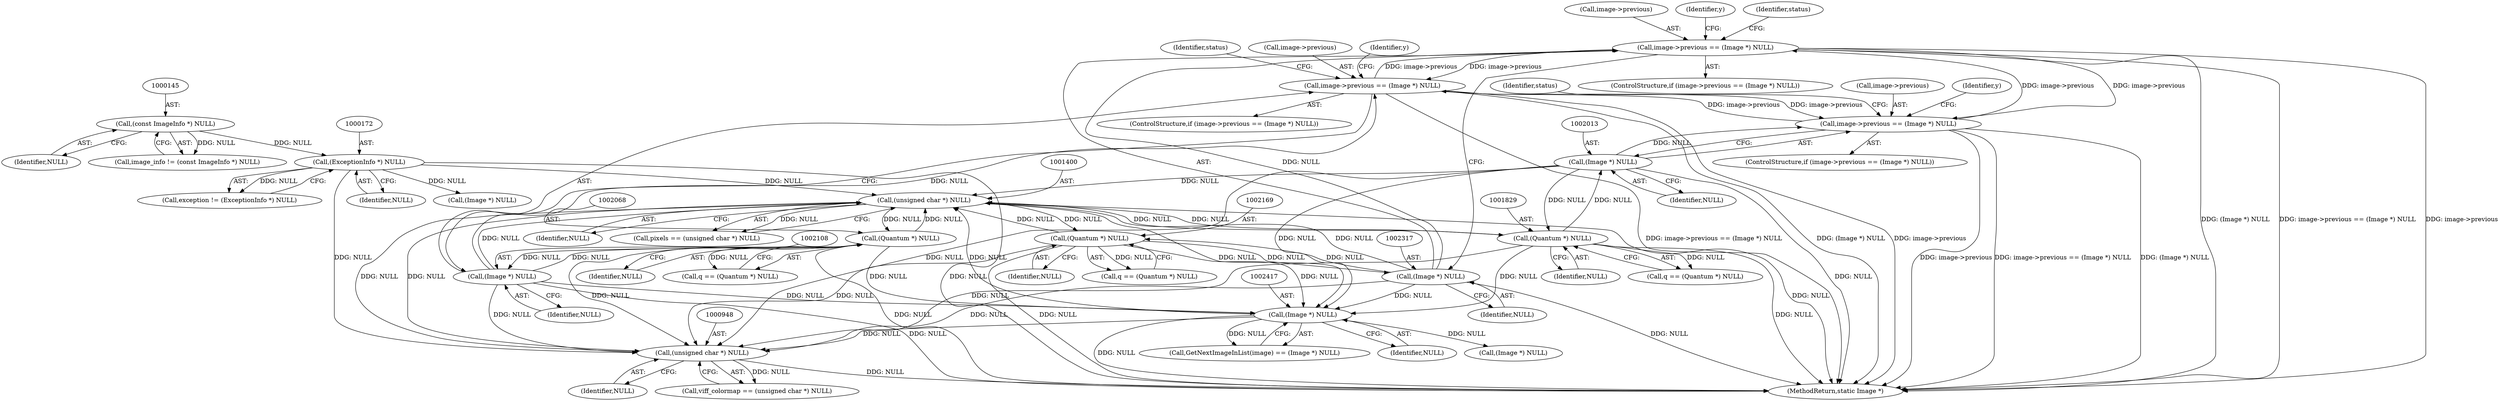 digraph "0_ImageMagick_fe3066122ef72c82415811d25e9e3fad622c0a99_0@pointer" {
"1002312" [label="(Call,image->previous == (Image *) NULL)"];
"1002103" [label="(Call,image->previous == (Image *) NULL)"];
"1002008" [label="(Call,image->previous == (Image *) NULL)"];
"1002312" [label="(Call,image->previous == (Image *) NULL)"];
"1002316" [label="(Call,(Image *) NULL)"];
"1002168" [label="(Call,(Quantum *) NULL)"];
"1001399" [label="(Call,(unsigned char *) NULL)"];
"1001828" [label="(Call,(Quantum *) NULL)"];
"1002012" [label="(Call,(Image *) NULL)"];
"1002416" [label="(Call,(Image *) NULL)"];
"1002107" [label="(Call,(Image *) NULL)"];
"1002067" [label="(Call,(Quantum *) NULL)"];
"1000171" [label="(Call,(ExceptionInfo *) NULL)"];
"1000144" [label="(Call,(const ImageInfo *) NULL)"];
"1000947" [label="(Call,(unsigned char *) NULL)"];
"1000173" [label="(Identifier,NULL)"];
"1002112" [label="(Identifier,status)"];
"1002107" [label="(Call,(Image *) NULL)"];
"1002311" [label="(ControlStructure,if (image->previous == (Image *) NULL))"];
"1002017" [label="(Identifier,status)"];
"1002109" [label="(Identifier,NULL)"];
"1002009" [label="(Call,image->previous)"];
"1002416" [label="(Call,(Image *) NULL)"];
"1002103" [label="(Call,image->previous == (Image *) NULL)"];
"1002065" [label="(Call,q == (Quantum *) NULL)"];
"1002312" [label="(Call,image->previous == (Image *) NULL)"];
"1001399" [label="(Call,(unsigned char *) NULL)"];
"1001830" [label="(Identifier,NULL)"];
"1002102" [label="(ControlStructure,if (image->previous == (Image *) NULL))"];
"1002007" [label="(ControlStructure,if (image->previous == (Image *) NULL))"];
"1002067" [label="(Call,(Quantum *) NULL)"];
"1002313" [label="(Call,image->previous)"];
"1002469" [label="(MethodReturn,static Image *)"];
"1002425" [label="(Call,(Image *) NULL)"];
"1000142" [label="(Call,image_info != (const ImageInfo *) NULL)"];
"1002152" [label="(Identifier,y)"];
"1000171" [label="(Call,(ExceptionInfo *) NULL)"];
"1000949" [label="(Identifier,NULL)"];
"1001826" [label="(Call,q == (Quantum *) NULL)"];
"1002166" [label="(Call,q == (Quantum *) NULL)"];
"1001401" [label="(Identifier,NULL)"];
"1000144" [label="(Call,(const ImageInfo *) NULL)"];
"1002104" [label="(Call,image->previous)"];
"1000947" [label="(Call,(unsigned char *) NULL)"];
"1002012" [label="(Call,(Image *) NULL)"];
"1001397" [label="(Call,pixels == (unsigned char *) NULL)"];
"1000146" [label="(Identifier,NULL)"];
"1002321" [label="(Identifier,status)"];
"1002318" [label="(Identifier,NULL)"];
"1002418" [label="(Identifier,NULL)"];
"1002051" [label="(Identifier,y)"];
"1002008" [label="(Call,image->previous == (Image *) NULL)"];
"1001828" [label="(Call,(Quantum *) NULL)"];
"1002168" [label="(Call,(Quantum *) NULL)"];
"1000945" [label="(Call,viff_colormap == (unsigned char *) NULL)"];
"1002316" [label="(Call,(Image *) NULL)"];
"1002413" [label="(Call,GetNextImageInList(image) == (Image *) NULL)"];
"1002170" [label="(Identifier,NULL)"];
"1000202" [label="(Call,(Image *) NULL)"];
"1000169" [label="(Call,exception != (ExceptionInfo *) NULL)"];
"1002069" [label="(Identifier,NULL)"];
"1002014" [label="(Identifier,NULL)"];
"1001812" [label="(Identifier,y)"];
"1002312" -> "1002311"  [label="AST: "];
"1002312" -> "1002316"  [label="CFG: "];
"1002313" -> "1002312"  [label="AST: "];
"1002316" -> "1002312"  [label="AST: "];
"1002321" -> "1002312"  [label="CFG: "];
"1002152" -> "1002312"  [label="CFG: "];
"1002312" -> "1002469"  [label="DDG: (Image *) NULL"];
"1002312" -> "1002469"  [label="DDG: image->previous == (Image *) NULL"];
"1002312" -> "1002469"  [label="DDG: image->previous"];
"1002312" -> "1002008"  [label="DDG: image->previous"];
"1002312" -> "1002103"  [label="DDG: image->previous"];
"1002103" -> "1002312"  [label="DDG: image->previous"];
"1002008" -> "1002312"  [label="DDG: image->previous"];
"1002316" -> "1002312"  [label="DDG: NULL"];
"1002103" -> "1002102"  [label="AST: "];
"1002103" -> "1002107"  [label="CFG: "];
"1002104" -> "1002103"  [label="AST: "];
"1002107" -> "1002103"  [label="AST: "];
"1002112" -> "1002103"  [label="CFG: "];
"1002051" -> "1002103"  [label="CFG: "];
"1002103" -> "1002469"  [label="DDG: image->previous == (Image *) NULL"];
"1002103" -> "1002469"  [label="DDG: (Image *) NULL"];
"1002103" -> "1002469"  [label="DDG: image->previous"];
"1002103" -> "1002008"  [label="DDG: image->previous"];
"1002008" -> "1002103"  [label="DDG: image->previous"];
"1002107" -> "1002103"  [label="DDG: NULL"];
"1002008" -> "1002007"  [label="AST: "];
"1002008" -> "1002012"  [label="CFG: "];
"1002009" -> "1002008"  [label="AST: "];
"1002012" -> "1002008"  [label="AST: "];
"1002017" -> "1002008"  [label="CFG: "];
"1001812" -> "1002008"  [label="CFG: "];
"1002008" -> "1002469"  [label="DDG: image->previous == (Image *) NULL"];
"1002008" -> "1002469"  [label="DDG: (Image *) NULL"];
"1002008" -> "1002469"  [label="DDG: image->previous"];
"1002012" -> "1002008"  [label="DDG: NULL"];
"1002316" -> "1002318"  [label="CFG: "];
"1002317" -> "1002316"  [label="AST: "];
"1002318" -> "1002316"  [label="AST: "];
"1002316" -> "1002469"  [label="DDG: NULL"];
"1002316" -> "1000947"  [label="DDG: NULL"];
"1002316" -> "1001399"  [label="DDG: NULL"];
"1002316" -> "1002168"  [label="DDG: NULL"];
"1002168" -> "1002316"  [label="DDG: NULL"];
"1002316" -> "1002416"  [label="DDG: NULL"];
"1002168" -> "1002166"  [label="AST: "];
"1002168" -> "1002170"  [label="CFG: "];
"1002169" -> "1002168"  [label="AST: "];
"1002170" -> "1002168"  [label="AST: "];
"1002166" -> "1002168"  [label="CFG: "];
"1002168" -> "1002469"  [label="DDG: NULL"];
"1002168" -> "1000947"  [label="DDG: NULL"];
"1002168" -> "1001399"  [label="DDG: NULL"];
"1002168" -> "1002166"  [label="DDG: NULL"];
"1001399" -> "1002168"  [label="DDG: NULL"];
"1002168" -> "1002416"  [label="DDG: NULL"];
"1001399" -> "1001397"  [label="AST: "];
"1001399" -> "1001401"  [label="CFG: "];
"1001400" -> "1001399"  [label="AST: "];
"1001401" -> "1001399"  [label="AST: "];
"1001397" -> "1001399"  [label="CFG: "];
"1001399" -> "1002469"  [label="DDG: NULL"];
"1001399" -> "1000947"  [label="DDG: NULL"];
"1001399" -> "1001397"  [label="DDG: NULL"];
"1001828" -> "1001399"  [label="DDG: NULL"];
"1002416" -> "1001399"  [label="DDG: NULL"];
"1002012" -> "1001399"  [label="DDG: NULL"];
"1002107" -> "1001399"  [label="DDG: NULL"];
"1002067" -> "1001399"  [label="DDG: NULL"];
"1000171" -> "1001399"  [label="DDG: NULL"];
"1000947" -> "1001399"  [label="DDG: NULL"];
"1001399" -> "1001828"  [label="DDG: NULL"];
"1001399" -> "1002067"  [label="DDG: NULL"];
"1001399" -> "1002416"  [label="DDG: NULL"];
"1001828" -> "1001826"  [label="AST: "];
"1001828" -> "1001830"  [label="CFG: "];
"1001829" -> "1001828"  [label="AST: "];
"1001830" -> "1001828"  [label="AST: "];
"1001826" -> "1001828"  [label="CFG: "];
"1001828" -> "1002469"  [label="DDG: NULL"];
"1001828" -> "1000947"  [label="DDG: NULL"];
"1001828" -> "1001826"  [label="DDG: NULL"];
"1002012" -> "1001828"  [label="DDG: NULL"];
"1001828" -> "1002012"  [label="DDG: NULL"];
"1001828" -> "1002416"  [label="DDG: NULL"];
"1002012" -> "1002014"  [label="CFG: "];
"1002013" -> "1002012"  [label="AST: "];
"1002014" -> "1002012"  [label="AST: "];
"1002012" -> "1002469"  [label="DDG: NULL"];
"1002012" -> "1000947"  [label="DDG: NULL"];
"1002012" -> "1002416"  [label="DDG: NULL"];
"1002416" -> "1002413"  [label="AST: "];
"1002416" -> "1002418"  [label="CFG: "];
"1002417" -> "1002416"  [label="AST: "];
"1002418" -> "1002416"  [label="AST: "];
"1002413" -> "1002416"  [label="CFG: "];
"1002416" -> "1002469"  [label="DDG: NULL"];
"1002416" -> "1000947"  [label="DDG: NULL"];
"1002416" -> "1002413"  [label="DDG: NULL"];
"1002107" -> "1002416"  [label="DDG: NULL"];
"1002067" -> "1002416"  [label="DDG: NULL"];
"1002416" -> "1002425"  [label="DDG: NULL"];
"1002107" -> "1002109"  [label="CFG: "];
"1002108" -> "1002107"  [label="AST: "];
"1002109" -> "1002107"  [label="AST: "];
"1002107" -> "1002469"  [label="DDG: NULL"];
"1002107" -> "1000947"  [label="DDG: NULL"];
"1002107" -> "1002067"  [label="DDG: NULL"];
"1002067" -> "1002107"  [label="DDG: NULL"];
"1002067" -> "1002065"  [label="AST: "];
"1002067" -> "1002069"  [label="CFG: "];
"1002068" -> "1002067"  [label="AST: "];
"1002069" -> "1002067"  [label="AST: "];
"1002065" -> "1002067"  [label="CFG: "];
"1002067" -> "1002469"  [label="DDG: NULL"];
"1002067" -> "1000947"  [label="DDG: NULL"];
"1002067" -> "1002065"  [label="DDG: NULL"];
"1000171" -> "1000169"  [label="AST: "];
"1000171" -> "1000173"  [label="CFG: "];
"1000172" -> "1000171"  [label="AST: "];
"1000173" -> "1000171"  [label="AST: "];
"1000169" -> "1000171"  [label="CFG: "];
"1000171" -> "1002469"  [label="DDG: NULL"];
"1000171" -> "1000169"  [label="DDG: NULL"];
"1000144" -> "1000171"  [label="DDG: NULL"];
"1000171" -> "1000202"  [label="DDG: NULL"];
"1000171" -> "1000947"  [label="DDG: NULL"];
"1000144" -> "1000142"  [label="AST: "];
"1000144" -> "1000146"  [label="CFG: "];
"1000145" -> "1000144"  [label="AST: "];
"1000146" -> "1000144"  [label="AST: "];
"1000142" -> "1000144"  [label="CFG: "];
"1000144" -> "1000142"  [label="DDG: NULL"];
"1000947" -> "1000945"  [label="AST: "];
"1000947" -> "1000949"  [label="CFG: "];
"1000948" -> "1000947"  [label="AST: "];
"1000949" -> "1000947"  [label="AST: "];
"1000945" -> "1000947"  [label="CFG: "];
"1000947" -> "1002469"  [label="DDG: NULL"];
"1000947" -> "1000945"  [label="DDG: NULL"];
}
